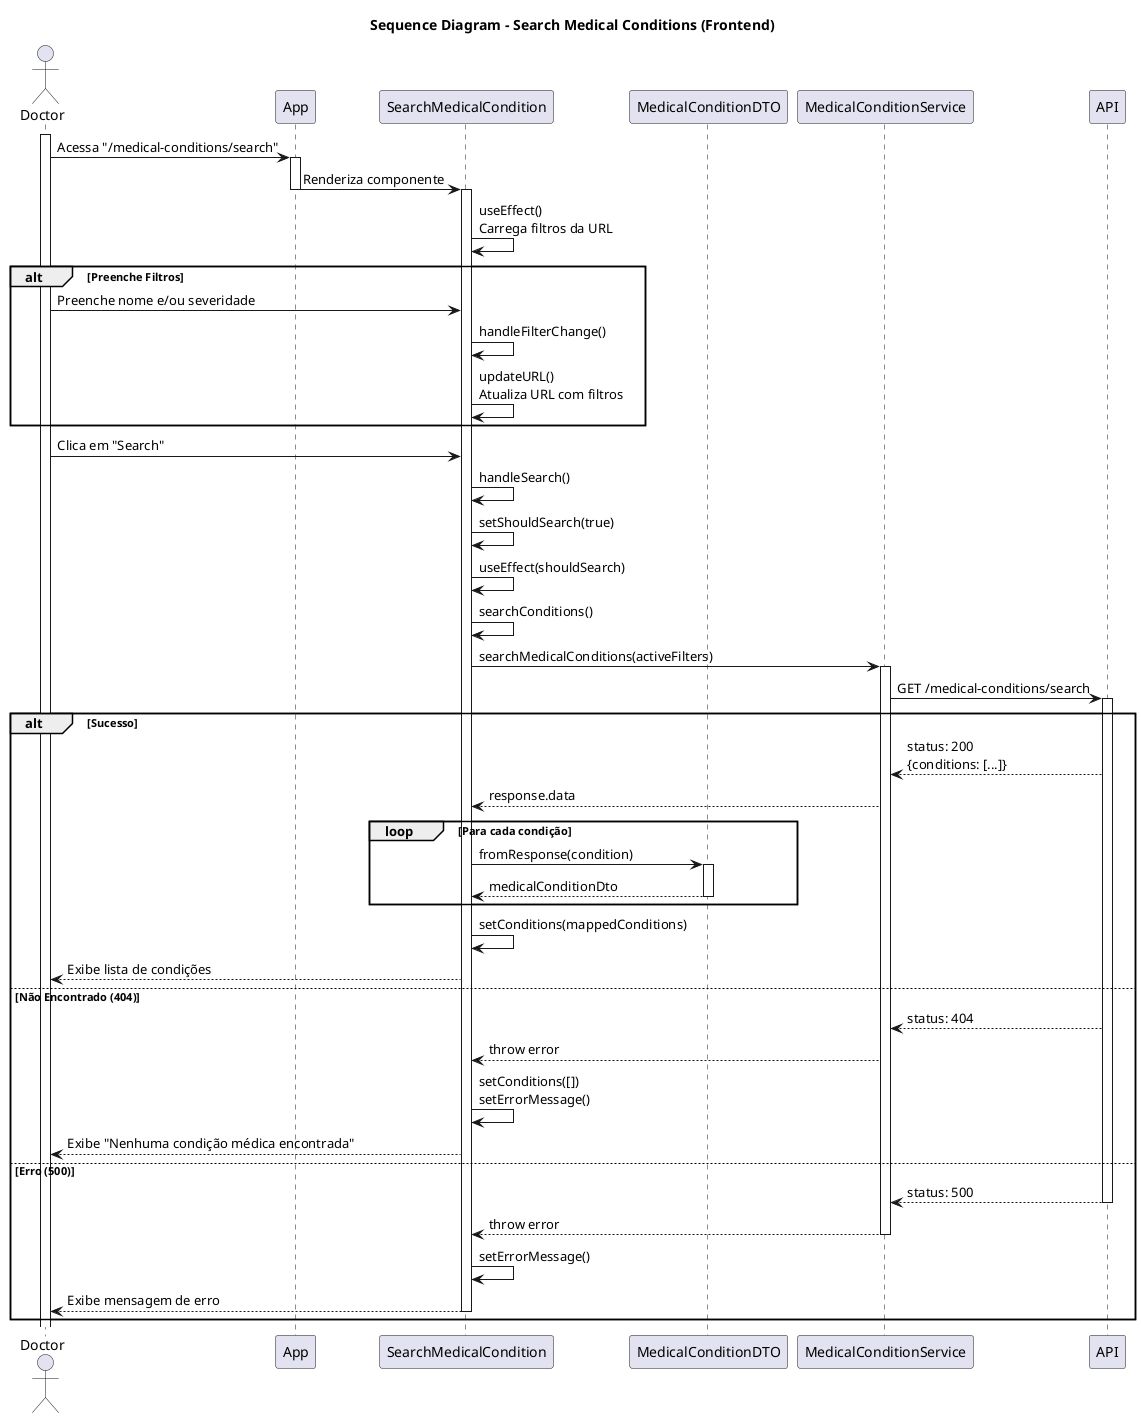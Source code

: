 @startuml SD
title "Sequence Diagram - Search Medical Conditions (Frontend)"

actor Doctor
participant "App" as App
participant "SearchMedicalCondition" as SearchMC
participant "MedicalConditionDTO" as DTO
participant "MedicalConditionService" as Service
participant "API" as API

activate Doctor

Doctor -> App: Acessa "/medical-conditions/search"
activate App

App -> SearchMC: Renderiza componente
deactivate App
activate SearchMC

SearchMC -> SearchMC: useEffect()\nCarrega filtros da URL

alt Preenche Filtros
    Doctor -> SearchMC: Preenche nome e/ou severidade
    SearchMC -> SearchMC: handleFilterChange()
    SearchMC -> SearchMC: updateURL()\nAtualiza URL com filtros
end

Doctor -> SearchMC: Clica em "Search"
SearchMC -> SearchMC: handleSearch()
SearchMC -> SearchMC: setShouldSearch(true)

SearchMC -> SearchMC: useEffect(shouldSearch)
SearchMC -> SearchMC: searchConditions()

SearchMC -> Service: searchMedicalConditions(activeFilters)
activate Service

Service -> API: GET /medical-conditions/search
activate API

alt Sucesso
    API --> Service: status: 200\n{conditions: [...]}
    Service --> SearchMC: response.data
    
    loop Para cada condição
        SearchMC -> DTO: fromResponse(condition)
        activate DTO
        DTO --> SearchMC: medicalConditionDto
        deactivate DTO
    end
    
    SearchMC -> SearchMC: setConditions(mappedConditions)
    SearchMC --> Doctor: Exibe lista de condições

else Não Encontrado (404)
    API --> Service: status: 404
    Service --> SearchMC: throw error
    SearchMC -> SearchMC: setConditions([])\nsetErrorMessage()
    SearchMC --> Doctor: Exibe "Nenhuma condição médica encontrada"

else Erro (500)
    API --> Service: status: 500
    deactivate API
    Service --> SearchMC: throw error
    deactivate Service
    SearchMC -> SearchMC: setErrorMessage()
    SearchMC --> Doctor: Exibe mensagem de erro
    deactivate SearchMC
end
@enduml